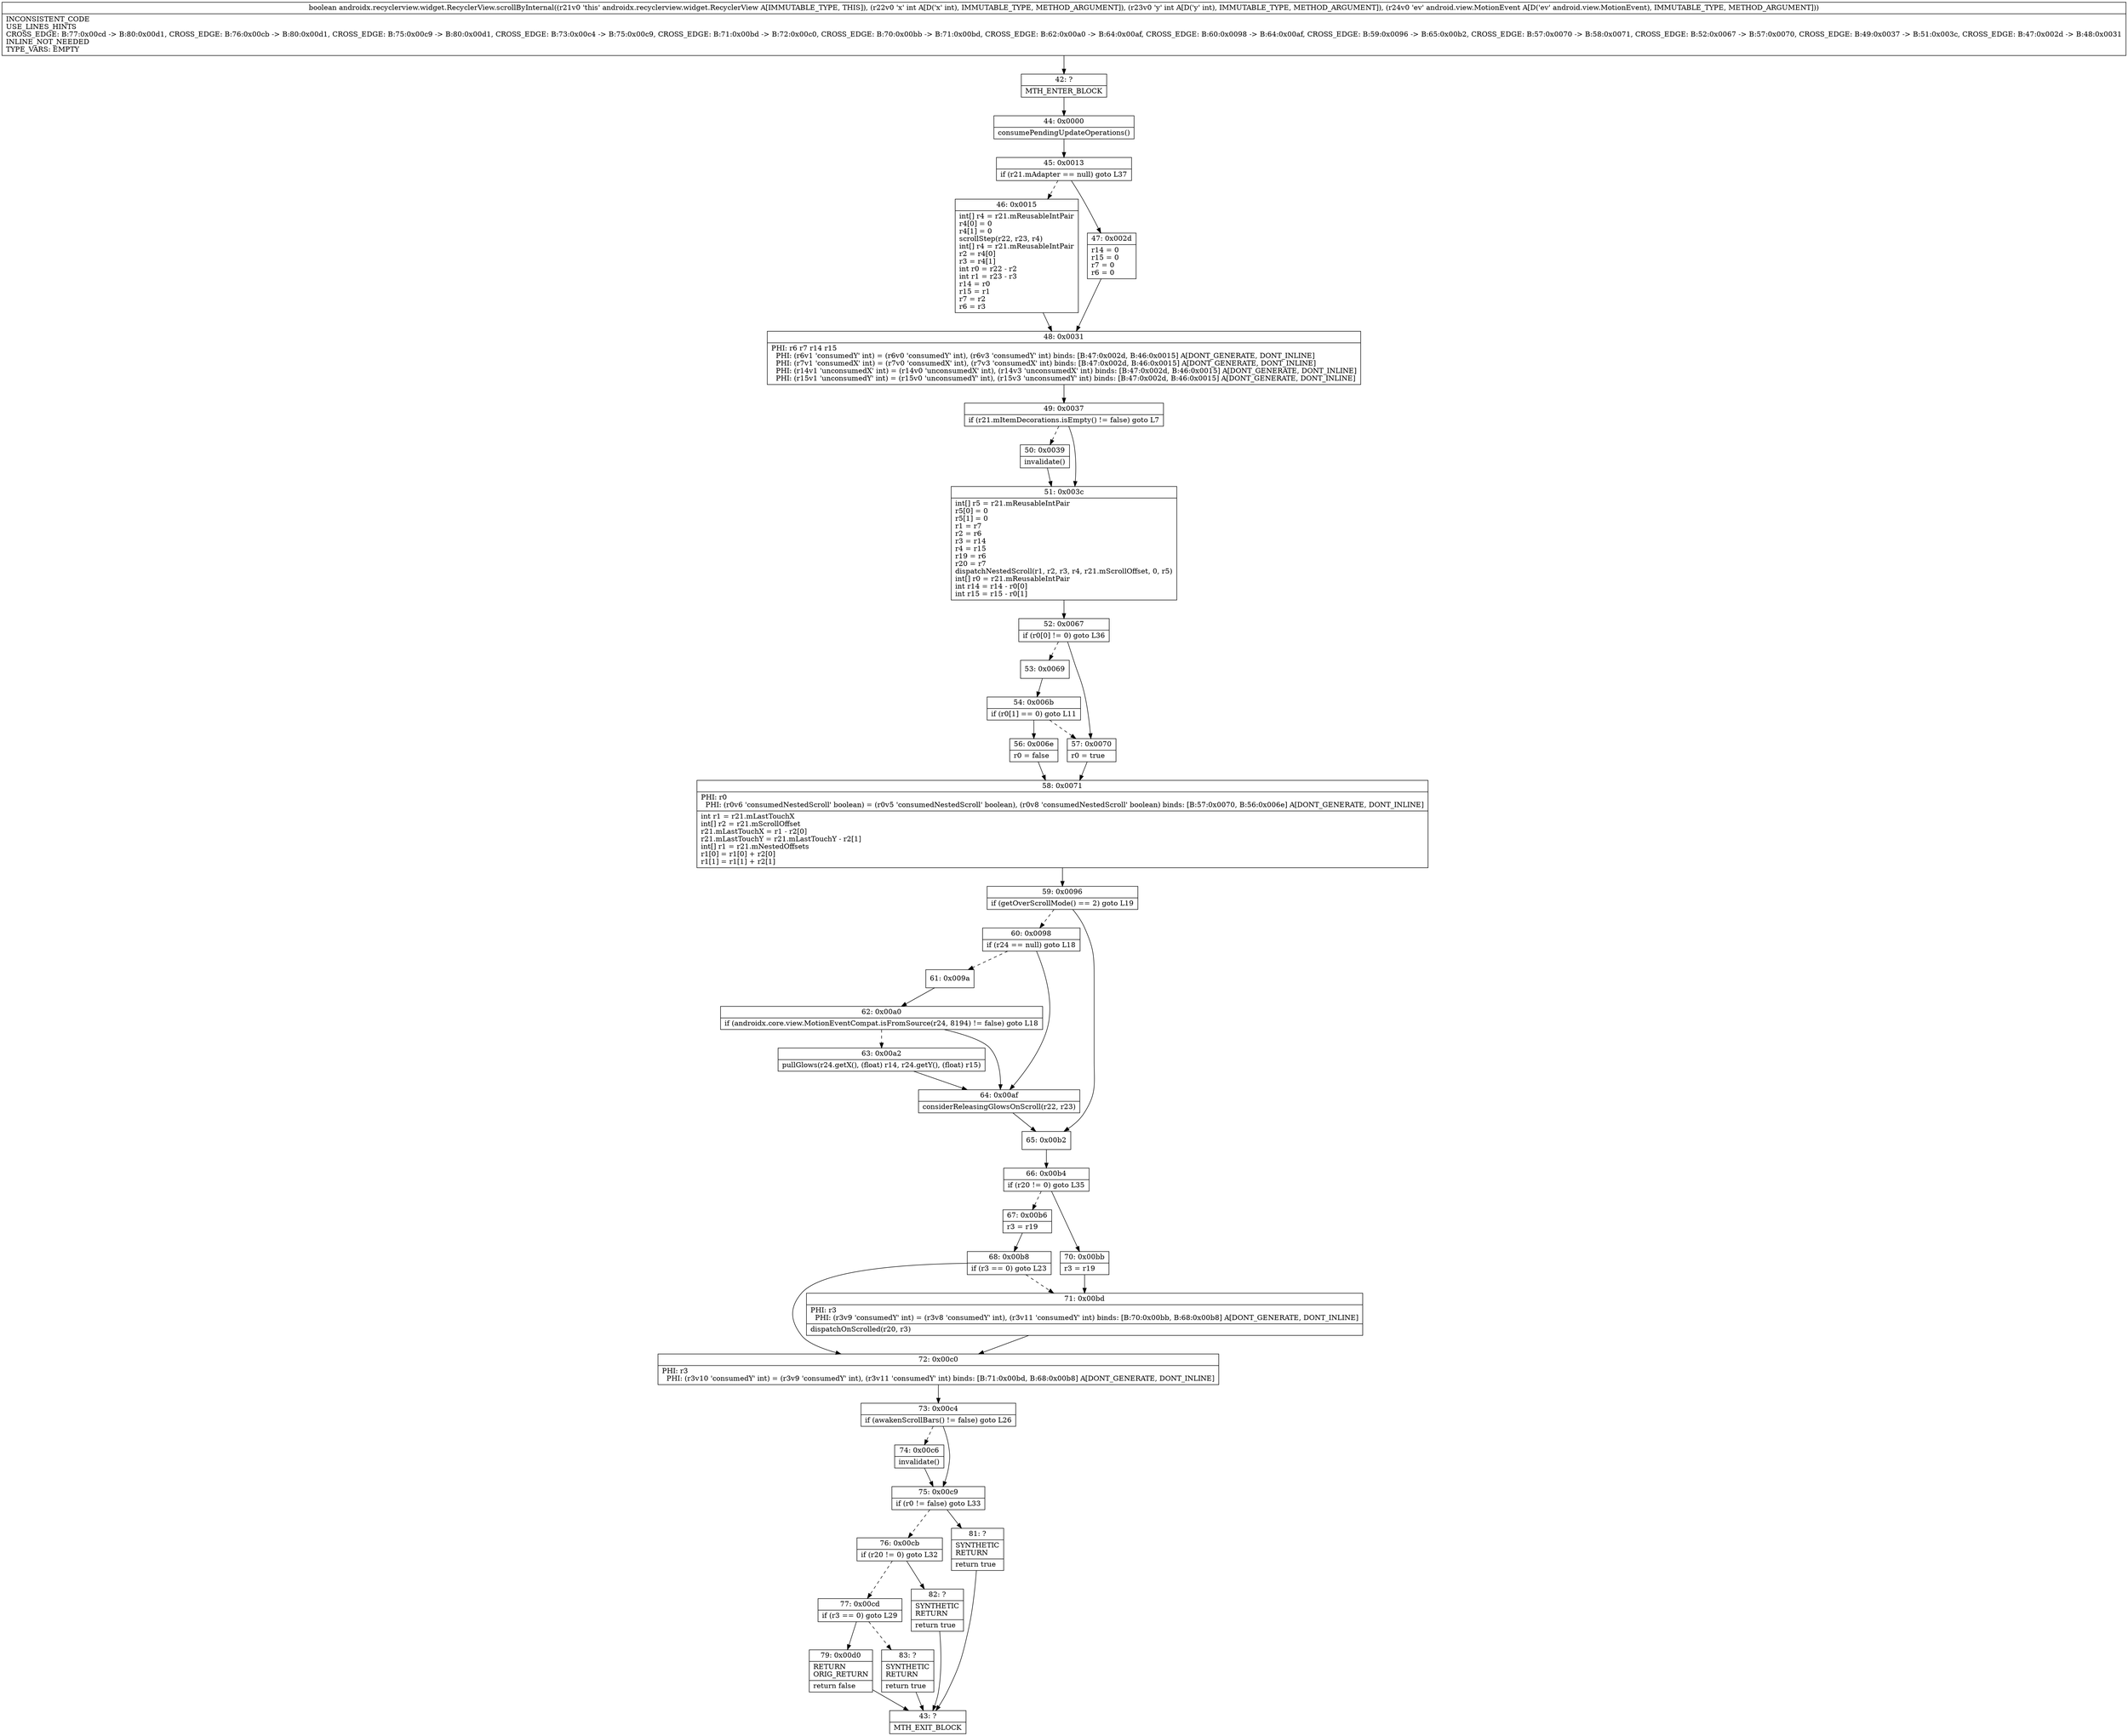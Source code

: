 digraph "CFG forandroidx.recyclerview.widget.RecyclerView.scrollByInternal(IILandroid\/view\/MotionEvent;)Z" {
Node_42 [shape=record,label="{42\:\ ?|MTH_ENTER_BLOCK\l}"];
Node_44 [shape=record,label="{44\:\ 0x0000|consumePendingUpdateOperations()\l}"];
Node_45 [shape=record,label="{45\:\ 0x0013|if (r21.mAdapter == null) goto L37\l}"];
Node_46 [shape=record,label="{46\:\ 0x0015|int[] r4 = r21.mReusableIntPair\lr4[0] = 0\lr4[1] = 0\lscrollStep(r22, r23, r4)\lint[] r4 = r21.mReusableIntPair\lr2 = r4[0]\lr3 = r4[1]\lint r0 = r22 \- r2\lint r1 = r23 \- r3\lr14 = r0\lr15 = r1\lr7 = r2\lr6 = r3\l}"];
Node_48 [shape=record,label="{48\:\ 0x0031|PHI: r6 r7 r14 r15 \l  PHI: (r6v1 'consumedY' int) = (r6v0 'consumedY' int), (r6v3 'consumedY' int) binds: [B:47:0x002d, B:46:0x0015] A[DONT_GENERATE, DONT_INLINE]\l  PHI: (r7v1 'consumedX' int) = (r7v0 'consumedX' int), (r7v3 'consumedX' int) binds: [B:47:0x002d, B:46:0x0015] A[DONT_GENERATE, DONT_INLINE]\l  PHI: (r14v1 'unconsumedX' int) = (r14v0 'unconsumedX' int), (r14v3 'unconsumedX' int) binds: [B:47:0x002d, B:46:0x0015] A[DONT_GENERATE, DONT_INLINE]\l  PHI: (r15v1 'unconsumedY' int) = (r15v0 'unconsumedY' int), (r15v3 'unconsumedY' int) binds: [B:47:0x002d, B:46:0x0015] A[DONT_GENERATE, DONT_INLINE]\l}"];
Node_49 [shape=record,label="{49\:\ 0x0037|if (r21.mItemDecorations.isEmpty() != false) goto L7\l}"];
Node_50 [shape=record,label="{50\:\ 0x0039|invalidate()\l}"];
Node_51 [shape=record,label="{51\:\ 0x003c|int[] r5 = r21.mReusableIntPair\lr5[0] = 0\lr5[1] = 0\lr1 = r7\lr2 = r6\lr3 = r14\lr4 = r15\lr19 = r6\lr20 = r7\ldispatchNestedScroll(r1, r2, r3, r4, r21.mScrollOffset, 0, r5)\lint[] r0 = r21.mReusableIntPair\lint r14 = r14 \- r0[0]\lint r15 = r15 \- r0[1]\l}"];
Node_52 [shape=record,label="{52\:\ 0x0067|if (r0[0] != 0) goto L36\l}"];
Node_53 [shape=record,label="{53\:\ 0x0069}"];
Node_54 [shape=record,label="{54\:\ 0x006b|if (r0[1] == 0) goto L11\l}"];
Node_56 [shape=record,label="{56\:\ 0x006e|r0 = false\l}"];
Node_58 [shape=record,label="{58\:\ 0x0071|PHI: r0 \l  PHI: (r0v6 'consumedNestedScroll' boolean) = (r0v5 'consumedNestedScroll' boolean), (r0v8 'consumedNestedScroll' boolean) binds: [B:57:0x0070, B:56:0x006e] A[DONT_GENERATE, DONT_INLINE]\l|int r1 = r21.mLastTouchX\lint[] r2 = r21.mScrollOffset\lr21.mLastTouchX = r1 \- r2[0]\lr21.mLastTouchY = r21.mLastTouchY \- r2[1]\lint[] r1 = r21.mNestedOffsets\lr1[0] = r1[0] + r2[0]\lr1[1] = r1[1] + r2[1]\l}"];
Node_59 [shape=record,label="{59\:\ 0x0096|if (getOverScrollMode() == 2) goto L19\l}"];
Node_60 [shape=record,label="{60\:\ 0x0098|if (r24 == null) goto L18\l}"];
Node_61 [shape=record,label="{61\:\ 0x009a}"];
Node_62 [shape=record,label="{62\:\ 0x00a0|if (androidx.core.view.MotionEventCompat.isFromSource(r24, 8194) != false) goto L18\l}"];
Node_63 [shape=record,label="{63\:\ 0x00a2|pullGlows(r24.getX(), (float) r14, r24.getY(), (float) r15)\l}"];
Node_64 [shape=record,label="{64\:\ 0x00af|considerReleasingGlowsOnScroll(r22, r23)\l}"];
Node_65 [shape=record,label="{65\:\ 0x00b2}"];
Node_66 [shape=record,label="{66\:\ 0x00b4|if (r20 != 0) goto L35\l}"];
Node_67 [shape=record,label="{67\:\ 0x00b6|r3 = r19\l}"];
Node_68 [shape=record,label="{68\:\ 0x00b8|if (r3 == 0) goto L23\l}"];
Node_72 [shape=record,label="{72\:\ 0x00c0|PHI: r3 \l  PHI: (r3v10 'consumedY' int) = (r3v9 'consumedY' int), (r3v11 'consumedY' int) binds: [B:71:0x00bd, B:68:0x00b8] A[DONT_GENERATE, DONT_INLINE]\l}"];
Node_73 [shape=record,label="{73\:\ 0x00c4|if (awakenScrollBars() != false) goto L26\l}"];
Node_74 [shape=record,label="{74\:\ 0x00c6|invalidate()\l}"];
Node_75 [shape=record,label="{75\:\ 0x00c9|if (r0 != false) goto L33\l}"];
Node_76 [shape=record,label="{76\:\ 0x00cb|if (r20 != 0) goto L32\l}"];
Node_77 [shape=record,label="{77\:\ 0x00cd|if (r3 == 0) goto L29\l}"];
Node_79 [shape=record,label="{79\:\ 0x00d0|RETURN\lORIG_RETURN\l|return false\l}"];
Node_43 [shape=record,label="{43\:\ ?|MTH_EXIT_BLOCK\l}"];
Node_83 [shape=record,label="{83\:\ ?|SYNTHETIC\lRETURN\l|return true\l}"];
Node_82 [shape=record,label="{82\:\ ?|SYNTHETIC\lRETURN\l|return true\l}"];
Node_81 [shape=record,label="{81\:\ ?|SYNTHETIC\lRETURN\l|return true\l}"];
Node_71 [shape=record,label="{71\:\ 0x00bd|PHI: r3 \l  PHI: (r3v9 'consumedY' int) = (r3v8 'consumedY' int), (r3v11 'consumedY' int) binds: [B:70:0x00bb, B:68:0x00b8] A[DONT_GENERATE, DONT_INLINE]\l|dispatchOnScrolled(r20, r3)\l}"];
Node_70 [shape=record,label="{70\:\ 0x00bb|r3 = r19\l}"];
Node_57 [shape=record,label="{57\:\ 0x0070|r0 = true\l}"];
Node_47 [shape=record,label="{47\:\ 0x002d|r14 = 0\lr15 = 0\lr7 = 0\lr6 = 0\l}"];
MethodNode[shape=record,label="{boolean androidx.recyclerview.widget.RecyclerView.scrollByInternal((r21v0 'this' androidx.recyclerview.widget.RecyclerView A[IMMUTABLE_TYPE, THIS]), (r22v0 'x' int A[D('x' int), IMMUTABLE_TYPE, METHOD_ARGUMENT]), (r23v0 'y' int A[D('y' int), IMMUTABLE_TYPE, METHOD_ARGUMENT]), (r24v0 'ev' android.view.MotionEvent A[D('ev' android.view.MotionEvent), IMMUTABLE_TYPE, METHOD_ARGUMENT]))  | INCONSISTENT_CODE\lUSE_LINES_HINTS\lCROSS_EDGE: B:77:0x00cd \-\> B:80:0x00d1, CROSS_EDGE: B:76:0x00cb \-\> B:80:0x00d1, CROSS_EDGE: B:75:0x00c9 \-\> B:80:0x00d1, CROSS_EDGE: B:73:0x00c4 \-\> B:75:0x00c9, CROSS_EDGE: B:71:0x00bd \-\> B:72:0x00c0, CROSS_EDGE: B:70:0x00bb \-\> B:71:0x00bd, CROSS_EDGE: B:62:0x00a0 \-\> B:64:0x00af, CROSS_EDGE: B:60:0x0098 \-\> B:64:0x00af, CROSS_EDGE: B:59:0x0096 \-\> B:65:0x00b2, CROSS_EDGE: B:57:0x0070 \-\> B:58:0x0071, CROSS_EDGE: B:52:0x0067 \-\> B:57:0x0070, CROSS_EDGE: B:49:0x0037 \-\> B:51:0x003c, CROSS_EDGE: B:47:0x002d \-\> B:48:0x0031\lINLINE_NOT_NEEDED\lTYPE_VARS: EMPTY\l}"];
MethodNode -> Node_42;Node_42 -> Node_44;
Node_44 -> Node_45;
Node_45 -> Node_46[style=dashed];
Node_45 -> Node_47;
Node_46 -> Node_48;
Node_48 -> Node_49;
Node_49 -> Node_50[style=dashed];
Node_49 -> Node_51;
Node_50 -> Node_51;
Node_51 -> Node_52;
Node_52 -> Node_53[style=dashed];
Node_52 -> Node_57;
Node_53 -> Node_54;
Node_54 -> Node_56;
Node_54 -> Node_57[style=dashed];
Node_56 -> Node_58;
Node_58 -> Node_59;
Node_59 -> Node_60[style=dashed];
Node_59 -> Node_65;
Node_60 -> Node_61[style=dashed];
Node_60 -> Node_64;
Node_61 -> Node_62;
Node_62 -> Node_63[style=dashed];
Node_62 -> Node_64;
Node_63 -> Node_64;
Node_64 -> Node_65;
Node_65 -> Node_66;
Node_66 -> Node_67[style=dashed];
Node_66 -> Node_70;
Node_67 -> Node_68;
Node_68 -> Node_72;
Node_68 -> Node_71[style=dashed];
Node_72 -> Node_73;
Node_73 -> Node_74[style=dashed];
Node_73 -> Node_75;
Node_74 -> Node_75;
Node_75 -> Node_76[style=dashed];
Node_75 -> Node_81;
Node_76 -> Node_77[style=dashed];
Node_76 -> Node_82;
Node_77 -> Node_79;
Node_77 -> Node_83[style=dashed];
Node_79 -> Node_43;
Node_83 -> Node_43;
Node_82 -> Node_43;
Node_81 -> Node_43;
Node_71 -> Node_72;
Node_70 -> Node_71;
Node_57 -> Node_58;
Node_47 -> Node_48;
}

